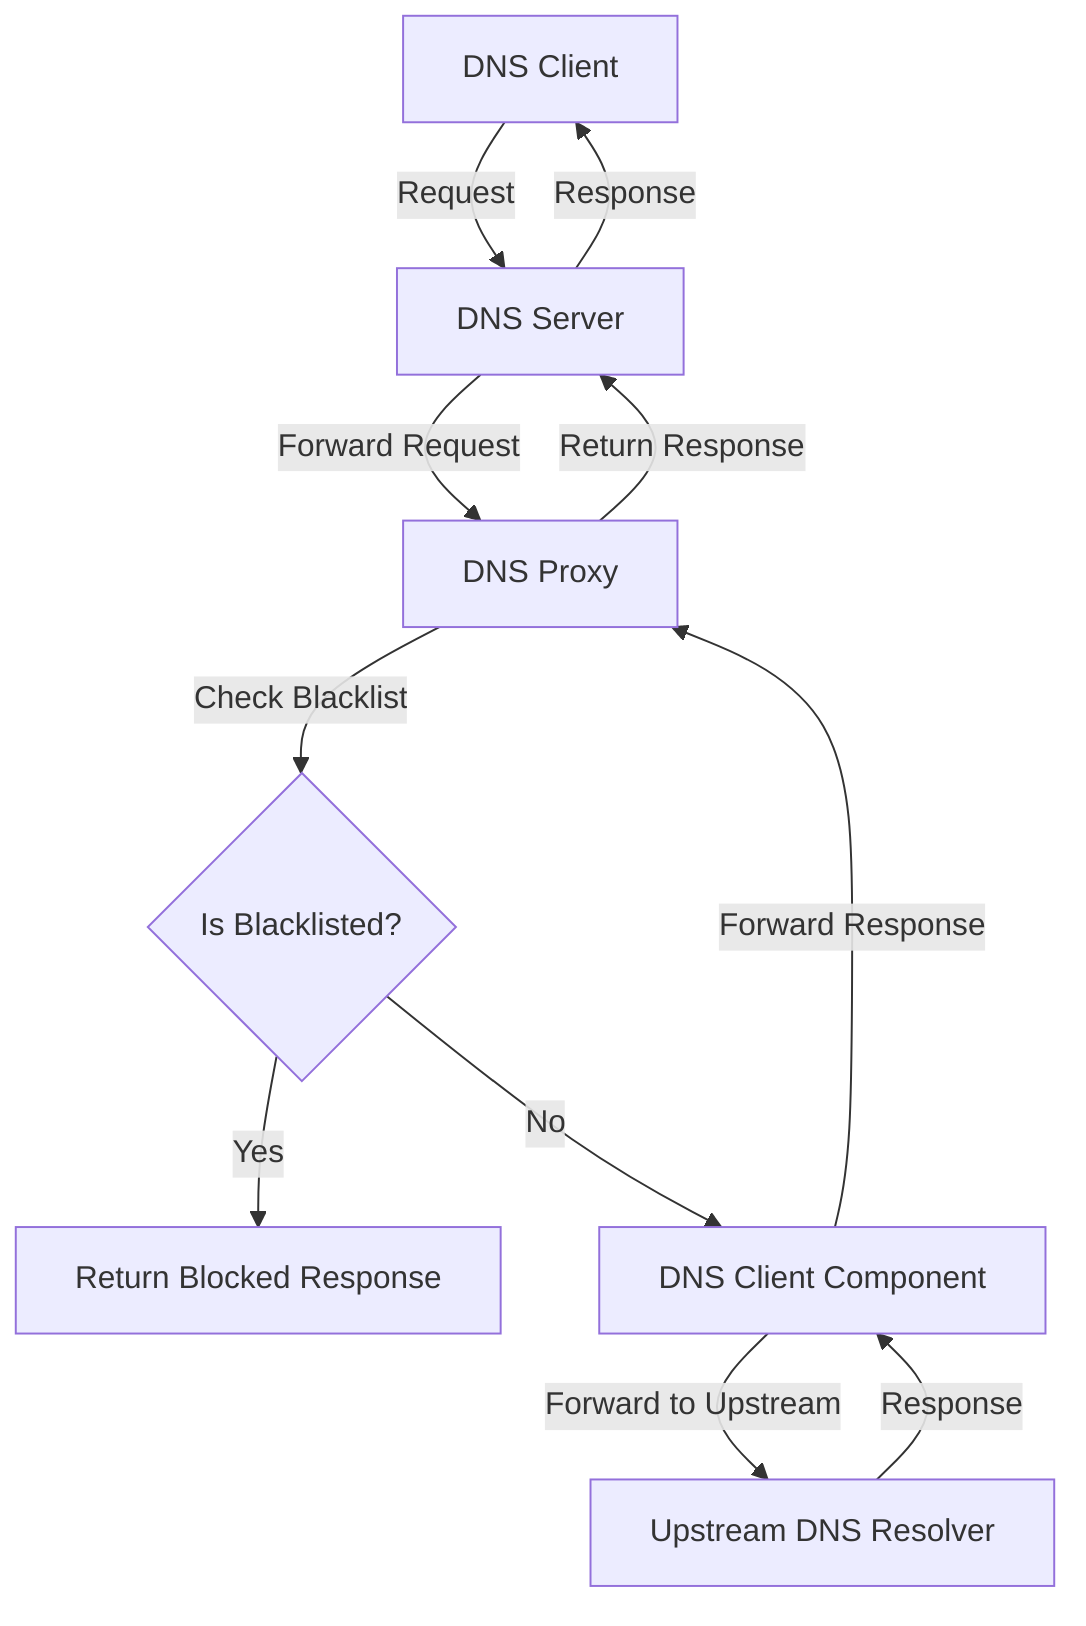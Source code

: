 graph TD
    A[DNS Client] -->|Request| B[DNS Server]
    B -->|Forward Request| C[DNS Proxy]
    C -->|Check Blacklist| D{Is Blacklisted?}
    D -->|Yes| E[Return Blocked Response]
    D -->|No| F[DNS Client Component]
    F -->|Forward to Upstream| G[Upstream DNS Resolver]
    G -->|Response| F
    F -->|Forward Response| C
    C -->|Return Response| B
    B -->|Response| A